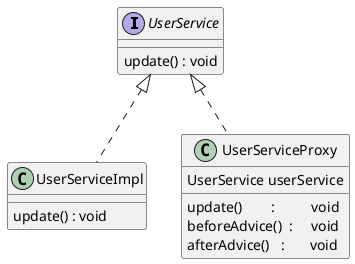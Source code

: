 @startuml

interface UserService{
    update() : void
}

class UserServiceImpl{
    update() : void
}
class UserServiceProxy{
    UserService userService
    update()        :          void
    beforeAdvice()  :     void
    afterAdvice()   :       void
}

UserService <|.. UserServiceImpl
UserService <|.. UserServiceProxy
@enduml
